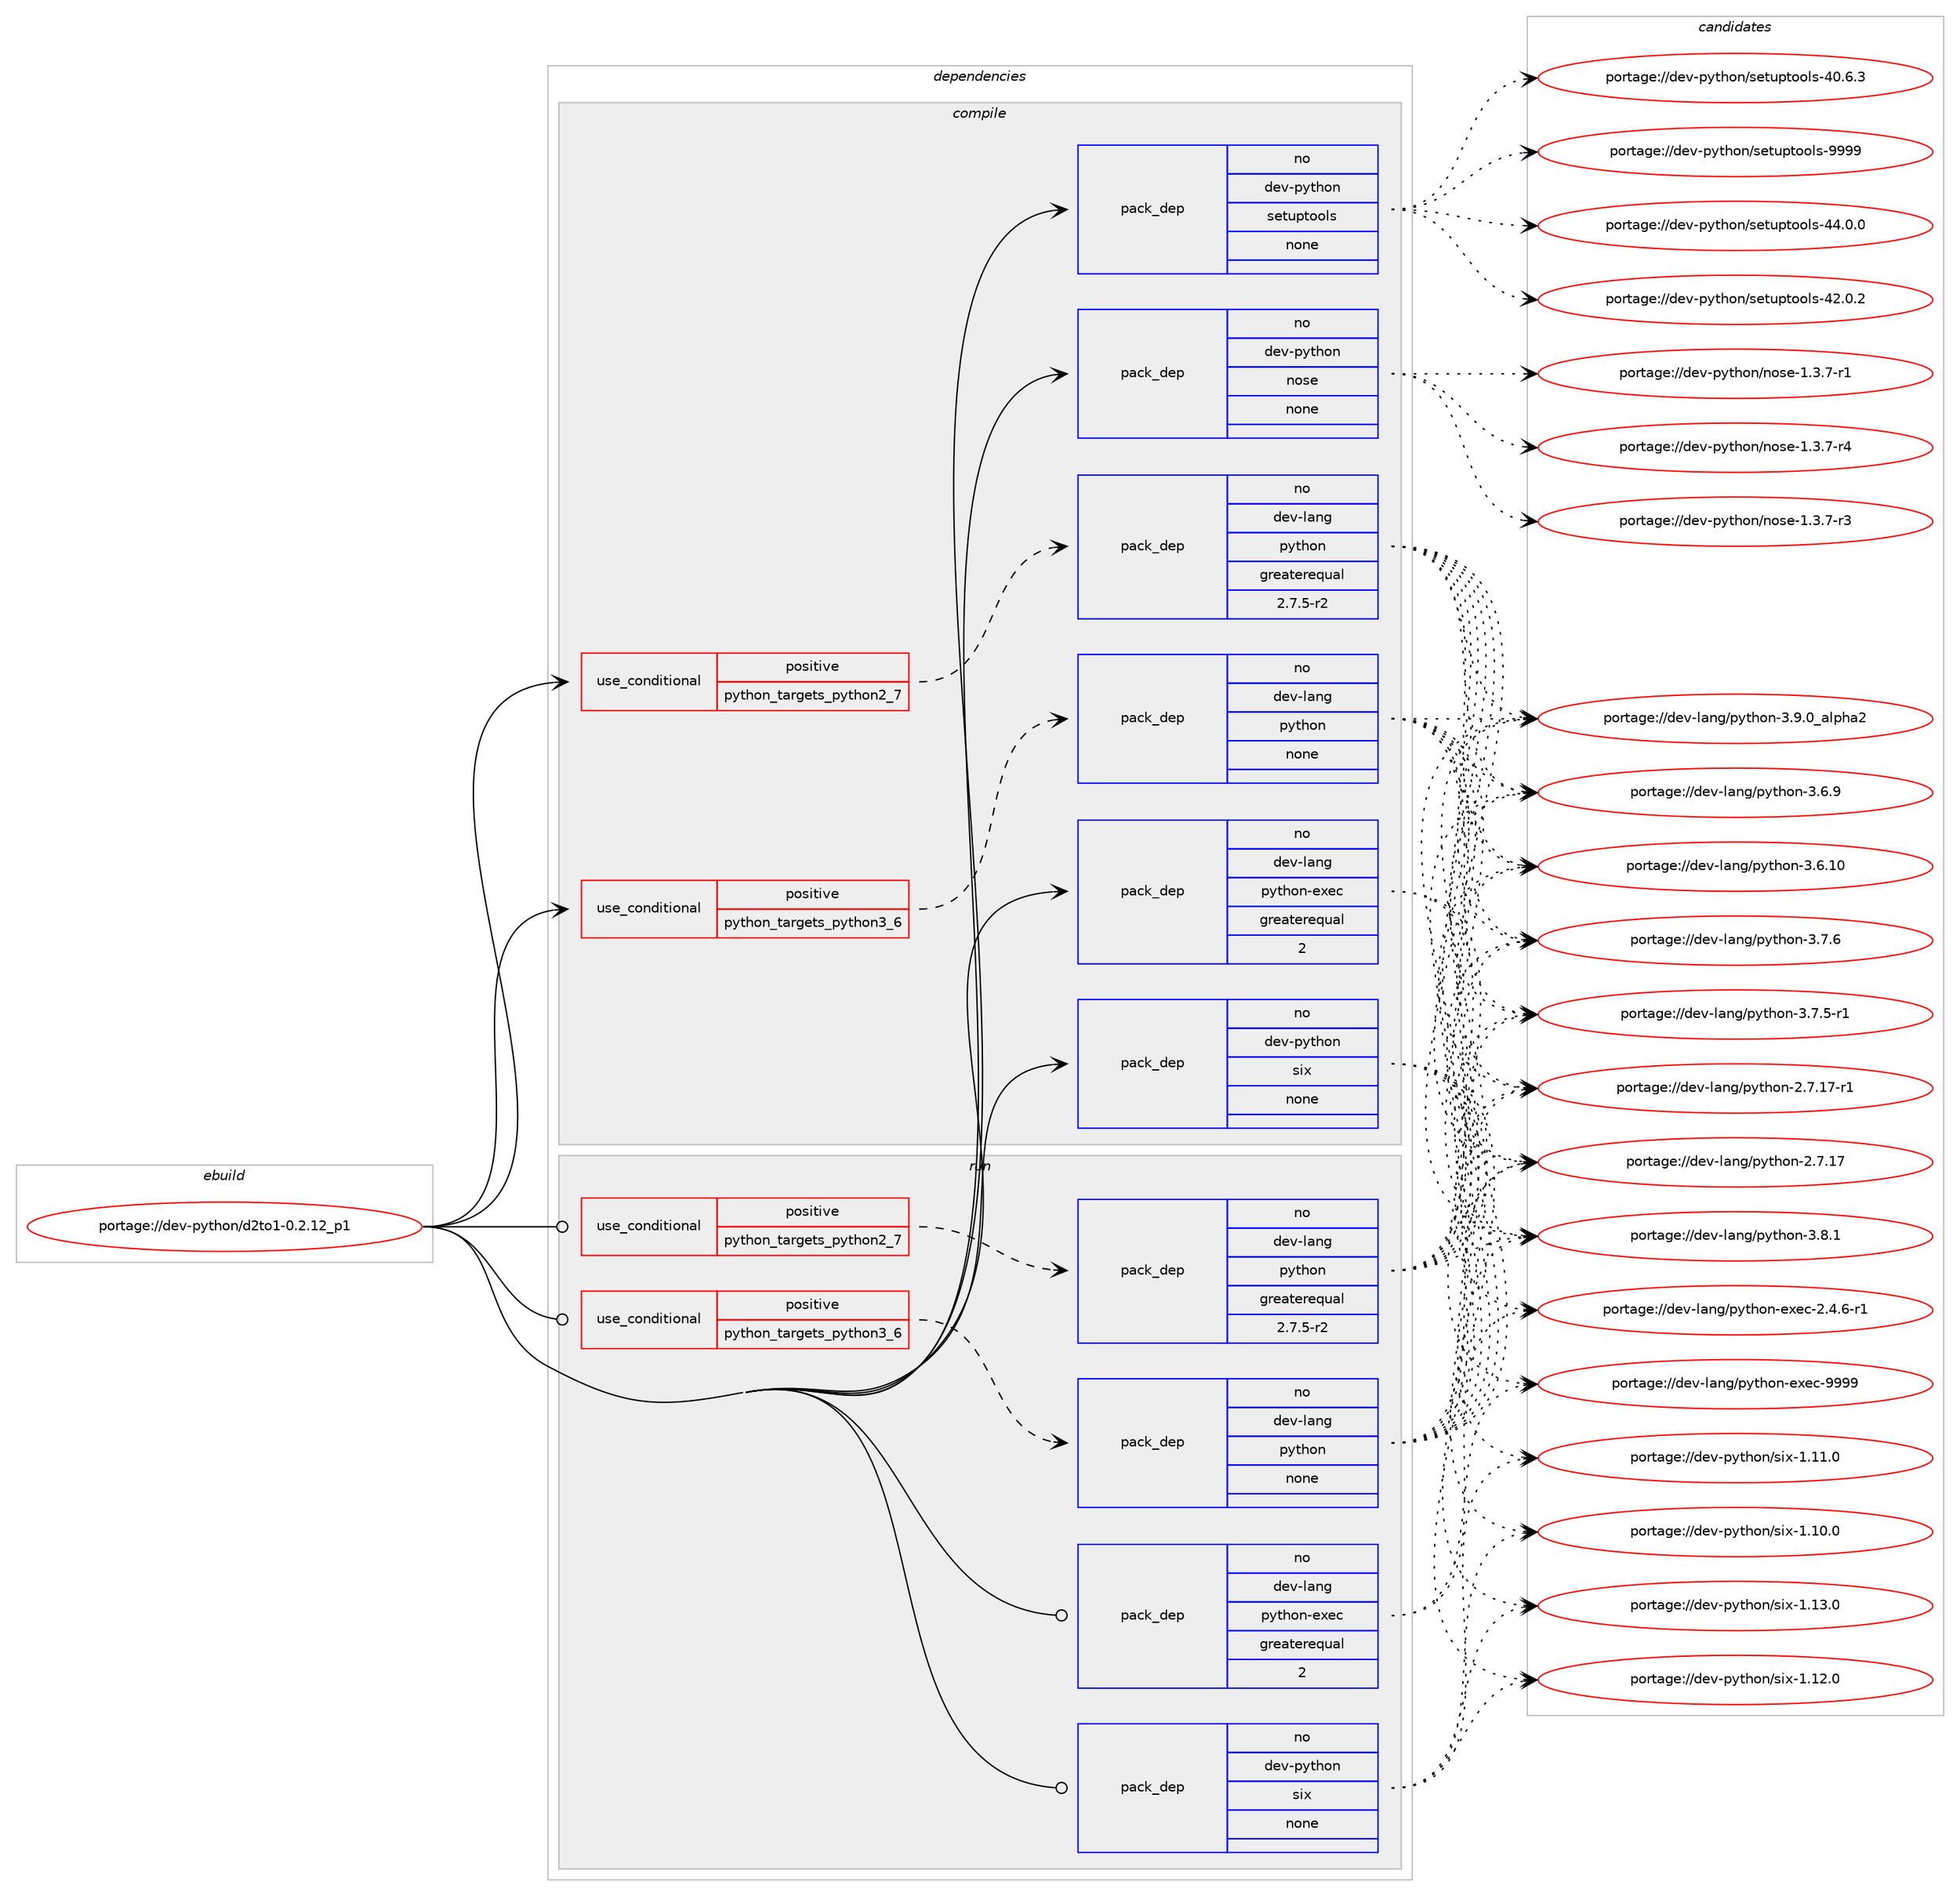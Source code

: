 digraph prolog {

# *************
# Graph options
# *************

newrank=true;
concentrate=true;
compound=true;
graph [rankdir=LR,fontname=Helvetica,fontsize=10,ranksep=1.5];#, ranksep=2.5, nodesep=0.2];
edge  [arrowhead=vee];
node  [fontname=Helvetica,fontsize=10];

# **********
# The ebuild
# **********

subgraph cluster_leftcol {
color=gray;
label=<<i>ebuild</i>>;
id [label="portage://dev-python/d2to1-0.2.12_p1", color=red, width=4, href="../dev-python/d2to1-0.2.12_p1.svg"];
}

# ****************
# The dependencies
# ****************

subgraph cluster_midcol {
color=gray;
label=<<i>dependencies</i>>;
subgraph cluster_compile {
fillcolor="#eeeeee";
style=filled;
label=<<i>compile</i>>;
subgraph cond117099 {
dependency465121 [label=<<TABLE BORDER="0" CELLBORDER="1" CELLSPACING="0" CELLPADDING="4"><TR><TD ROWSPAN="3" CELLPADDING="10">use_conditional</TD></TR><TR><TD>positive</TD></TR><TR><TD>python_targets_python2_7</TD></TR></TABLE>>, shape=none, color=red];
subgraph pack343028 {
dependency465122 [label=<<TABLE BORDER="0" CELLBORDER="1" CELLSPACING="0" CELLPADDING="4" WIDTH="220"><TR><TD ROWSPAN="6" CELLPADDING="30">pack_dep</TD></TR><TR><TD WIDTH="110">no</TD></TR><TR><TD>dev-lang</TD></TR><TR><TD>python</TD></TR><TR><TD>greaterequal</TD></TR><TR><TD>2.7.5-r2</TD></TR></TABLE>>, shape=none, color=blue];
}
dependency465121:e -> dependency465122:w [weight=20,style="dashed",arrowhead="vee"];
}
id:e -> dependency465121:w [weight=20,style="solid",arrowhead="vee"];
subgraph cond117100 {
dependency465123 [label=<<TABLE BORDER="0" CELLBORDER="1" CELLSPACING="0" CELLPADDING="4"><TR><TD ROWSPAN="3" CELLPADDING="10">use_conditional</TD></TR><TR><TD>positive</TD></TR><TR><TD>python_targets_python3_6</TD></TR></TABLE>>, shape=none, color=red];
subgraph pack343029 {
dependency465124 [label=<<TABLE BORDER="0" CELLBORDER="1" CELLSPACING="0" CELLPADDING="4" WIDTH="220"><TR><TD ROWSPAN="6" CELLPADDING="30">pack_dep</TD></TR><TR><TD WIDTH="110">no</TD></TR><TR><TD>dev-lang</TD></TR><TR><TD>python</TD></TR><TR><TD>none</TD></TR><TR><TD></TD></TR></TABLE>>, shape=none, color=blue];
}
dependency465123:e -> dependency465124:w [weight=20,style="dashed",arrowhead="vee"];
}
id:e -> dependency465123:w [weight=20,style="solid",arrowhead="vee"];
subgraph pack343030 {
dependency465125 [label=<<TABLE BORDER="0" CELLBORDER="1" CELLSPACING="0" CELLPADDING="4" WIDTH="220"><TR><TD ROWSPAN="6" CELLPADDING="30">pack_dep</TD></TR><TR><TD WIDTH="110">no</TD></TR><TR><TD>dev-lang</TD></TR><TR><TD>python-exec</TD></TR><TR><TD>greaterequal</TD></TR><TR><TD>2</TD></TR></TABLE>>, shape=none, color=blue];
}
id:e -> dependency465125:w [weight=20,style="solid",arrowhead="vee"];
subgraph pack343031 {
dependency465126 [label=<<TABLE BORDER="0" CELLBORDER="1" CELLSPACING="0" CELLPADDING="4" WIDTH="220"><TR><TD ROWSPAN="6" CELLPADDING="30">pack_dep</TD></TR><TR><TD WIDTH="110">no</TD></TR><TR><TD>dev-python</TD></TR><TR><TD>nose</TD></TR><TR><TD>none</TD></TR><TR><TD></TD></TR></TABLE>>, shape=none, color=blue];
}
id:e -> dependency465126:w [weight=20,style="solid",arrowhead="vee"];
subgraph pack343032 {
dependency465127 [label=<<TABLE BORDER="0" CELLBORDER="1" CELLSPACING="0" CELLPADDING="4" WIDTH="220"><TR><TD ROWSPAN="6" CELLPADDING="30">pack_dep</TD></TR><TR><TD WIDTH="110">no</TD></TR><TR><TD>dev-python</TD></TR><TR><TD>setuptools</TD></TR><TR><TD>none</TD></TR><TR><TD></TD></TR></TABLE>>, shape=none, color=blue];
}
id:e -> dependency465127:w [weight=20,style="solid",arrowhead="vee"];
subgraph pack343033 {
dependency465128 [label=<<TABLE BORDER="0" CELLBORDER="1" CELLSPACING="0" CELLPADDING="4" WIDTH="220"><TR><TD ROWSPAN="6" CELLPADDING="30">pack_dep</TD></TR><TR><TD WIDTH="110">no</TD></TR><TR><TD>dev-python</TD></TR><TR><TD>six</TD></TR><TR><TD>none</TD></TR><TR><TD></TD></TR></TABLE>>, shape=none, color=blue];
}
id:e -> dependency465128:w [weight=20,style="solid",arrowhead="vee"];
}
subgraph cluster_compileandrun {
fillcolor="#eeeeee";
style=filled;
label=<<i>compile and run</i>>;
}
subgraph cluster_run {
fillcolor="#eeeeee";
style=filled;
label=<<i>run</i>>;
subgraph cond117101 {
dependency465129 [label=<<TABLE BORDER="0" CELLBORDER="1" CELLSPACING="0" CELLPADDING="4"><TR><TD ROWSPAN="3" CELLPADDING="10">use_conditional</TD></TR><TR><TD>positive</TD></TR><TR><TD>python_targets_python2_7</TD></TR></TABLE>>, shape=none, color=red];
subgraph pack343034 {
dependency465130 [label=<<TABLE BORDER="0" CELLBORDER="1" CELLSPACING="0" CELLPADDING="4" WIDTH="220"><TR><TD ROWSPAN="6" CELLPADDING="30">pack_dep</TD></TR><TR><TD WIDTH="110">no</TD></TR><TR><TD>dev-lang</TD></TR><TR><TD>python</TD></TR><TR><TD>greaterequal</TD></TR><TR><TD>2.7.5-r2</TD></TR></TABLE>>, shape=none, color=blue];
}
dependency465129:e -> dependency465130:w [weight=20,style="dashed",arrowhead="vee"];
}
id:e -> dependency465129:w [weight=20,style="solid",arrowhead="odot"];
subgraph cond117102 {
dependency465131 [label=<<TABLE BORDER="0" CELLBORDER="1" CELLSPACING="0" CELLPADDING="4"><TR><TD ROWSPAN="3" CELLPADDING="10">use_conditional</TD></TR><TR><TD>positive</TD></TR><TR><TD>python_targets_python3_6</TD></TR></TABLE>>, shape=none, color=red];
subgraph pack343035 {
dependency465132 [label=<<TABLE BORDER="0" CELLBORDER="1" CELLSPACING="0" CELLPADDING="4" WIDTH="220"><TR><TD ROWSPAN="6" CELLPADDING="30">pack_dep</TD></TR><TR><TD WIDTH="110">no</TD></TR><TR><TD>dev-lang</TD></TR><TR><TD>python</TD></TR><TR><TD>none</TD></TR><TR><TD></TD></TR></TABLE>>, shape=none, color=blue];
}
dependency465131:e -> dependency465132:w [weight=20,style="dashed",arrowhead="vee"];
}
id:e -> dependency465131:w [weight=20,style="solid",arrowhead="odot"];
subgraph pack343036 {
dependency465133 [label=<<TABLE BORDER="0" CELLBORDER="1" CELLSPACING="0" CELLPADDING="4" WIDTH="220"><TR><TD ROWSPAN="6" CELLPADDING="30">pack_dep</TD></TR><TR><TD WIDTH="110">no</TD></TR><TR><TD>dev-lang</TD></TR><TR><TD>python-exec</TD></TR><TR><TD>greaterequal</TD></TR><TR><TD>2</TD></TR></TABLE>>, shape=none, color=blue];
}
id:e -> dependency465133:w [weight=20,style="solid",arrowhead="odot"];
subgraph pack343037 {
dependency465134 [label=<<TABLE BORDER="0" CELLBORDER="1" CELLSPACING="0" CELLPADDING="4" WIDTH="220"><TR><TD ROWSPAN="6" CELLPADDING="30">pack_dep</TD></TR><TR><TD WIDTH="110">no</TD></TR><TR><TD>dev-python</TD></TR><TR><TD>six</TD></TR><TR><TD>none</TD></TR><TR><TD></TD></TR></TABLE>>, shape=none, color=blue];
}
id:e -> dependency465134:w [weight=20,style="solid",arrowhead="odot"];
}
}

# **************
# The candidates
# **************

subgraph cluster_choices {
rank=same;
color=gray;
label=<<i>candidates</i>>;

subgraph choice343028 {
color=black;
nodesep=1;
choice10010111845108971101034711212111610411111045514657464895971081121049750 [label="portage://dev-lang/python-3.9.0_alpha2", color=red, width=4,href="../dev-lang/python-3.9.0_alpha2.svg"];
choice100101118451089711010347112121116104111110455146564649 [label="portage://dev-lang/python-3.8.1", color=red, width=4,href="../dev-lang/python-3.8.1.svg"];
choice100101118451089711010347112121116104111110455146554654 [label="portage://dev-lang/python-3.7.6", color=red, width=4,href="../dev-lang/python-3.7.6.svg"];
choice1001011184510897110103471121211161041111104551465546534511449 [label="portage://dev-lang/python-3.7.5-r1", color=red, width=4,href="../dev-lang/python-3.7.5-r1.svg"];
choice100101118451089711010347112121116104111110455146544657 [label="portage://dev-lang/python-3.6.9", color=red, width=4,href="../dev-lang/python-3.6.9.svg"];
choice10010111845108971101034711212111610411111045514654464948 [label="portage://dev-lang/python-3.6.10", color=red, width=4,href="../dev-lang/python-3.6.10.svg"];
choice100101118451089711010347112121116104111110455046554649554511449 [label="portage://dev-lang/python-2.7.17-r1", color=red, width=4,href="../dev-lang/python-2.7.17-r1.svg"];
choice10010111845108971101034711212111610411111045504655464955 [label="portage://dev-lang/python-2.7.17", color=red, width=4,href="../dev-lang/python-2.7.17.svg"];
dependency465122:e -> choice10010111845108971101034711212111610411111045514657464895971081121049750:w [style=dotted,weight="100"];
dependency465122:e -> choice100101118451089711010347112121116104111110455146564649:w [style=dotted,weight="100"];
dependency465122:e -> choice100101118451089711010347112121116104111110455146554654:w [style=dotted,weight="100"];
dependency465122:e -> choice1001011184510897110103471121211161041111104551465546534511449:w [style=dotted,weight="100"];
dependency465122:e -> choice100101118451089711010347112121116104111110455146544657:w [style=dotted,weight="100"];
dependency465122:e -> choice10010111845108971101034711212111610411111045514654464948:w [style=dotted,weight="100"];
dependency465122:e -> choice100101118451089711010347112121116104111110455046554649554511449:w [style=dotted,weight="100"];
dependency465122:e -> choice10010111845108971101034711212111610411111045504655464955:w [style=dotted,weight="100"];
}
subgraph choice343029 {
color=black;
nodesep=1;
choice10010111845108971101034711212111610411111045514657464895971081121049750 [label="portage://dev-lang/python-3.9.0_alpha2", color=red, width=4,href="../dev-lang/python-3.9.0_alpha2.svg"];
choice100101118451089711010347112121116104111110455146564649 [label="portage://dev-lang/python-3.8.1", color=red, width=4,href="../dev-lang/python-3.8.1.svg"];
choice100101118451089711010347112121116104111110455146554654 [label="portage://dev-lang/python-3.7.6", color=red, width=4,href="../dev-lang/python-3.7.6.svg"];
choice1001011184510897110103471121211161041111104551465546534511449 [label="portage://dev-lang/python-3.7.5-r1", color=red, width=4,href="../dev-lang/python-3.7.5-r1.svg"];
choice100101118451089711010347112121116104111110455146544657 [label="portage://dev-lang/python-3.6.9", color=red, width=4,href="../dev-lang/python-3.6.9.svg"];
choice10010111845108971101034711212111610411111045514654464948 [label="portage://dev-lang/python-3.6.10", color=red, width=4,href="../dev-lang/python-3.6.10.svg"];
choice100101118451089711010347112121116104111110455046554649554511449 [label="portage://dev-lang/python-2.7.17-r1", color=red, width=4,href="../dev-lang/python-2.7.17-r1.svg"];
choice10010111845108971101034711212111610411111045504655464955 [label="portage://dev-lang/python-2.7.17", color=red, width=4,href="../dev-lang/python-2.7.17.svg"];
dependency465124:e -> choice10010111845108971101034711212111610411111045514657464895971081121049750:w [style=dotted,weight="100"];
dependency465124:e -> choice100101118451089711010347112121116104111110455146564649:w [style=dotted,weight="100"];
dependency465124:e -> choice100101118451089711010347112121116104111110455146554654:w [style=dotted,weight="100"];
dependency465124:e -> choice1001011184510897110103471121211161041111104551465546534511449:w [style=dotted,weight="100"];
dependency465124:e -> choice100101118451089711010347112121116104111110455146544657:w [style=dotted,weight="100"];
dependency465124:e -> choice10010111845108971101034711212111610411111045514654464948:w [style=dotted,weight="100"];
dependency465124:e -> choice100101118451089711010347112121116104111110455046554649554511449:w [style=dotted,weight="100"];
dependency465124:e -> choice10010111845108971101034711212111610411111045504655464955:w [style=dotted,weight="100"];
}
subgraph choice343030 {
color=black;
nodesep=1;
choice10010111845108971101034711212111610411111045101120101994557575757 [label="portage://dev-lang/python-exec-9999", color=red, width=4,href="../dev-lang/python-exec-9999.svg"];
choice10010111845108971101034711212111610411111045101120101994550465246544511449 [label="portage://dev-lang/python-exec-2.4.6-r1", color=red, width=4,href="../dev-lang/python-exec-2.4.6-r1.svg"];
dependency465125:e -> choice10010111845108971101034711212111610411111045101120101994557575757:w [style=dotted,weight="100"];
dependency465125:e -> choice10010111845108971101034711212111610411111045101120101994550465246544511449:w [style=dotted,weight="100"];
}
subgraph choice343031 {
color=black;
nodesep=1;
choice10010111845112121116104111110471101111151014549465146554511452 [label="portage://dev-python/nose-1.3.7-r4", color=red, width=4,href="../dev-python/nose-1.3.7-r4.svg"];
choice10010111845112121116104111110471101111151014549465146554511451 [label="portage://dev-python/nose-1.3.7-r3", color=red, width=4,href="../dev-python/nose-1.3.7-r3.svg"];
choice10010111845112121116104111110471101111151014549465146554511449 [label="portage://dev-python/nose-1.3.7-r1", color=red, width=4,href="../dev-python/nose-1.3.7-r1.svg"];
dependency465126:e -> choice10010111845112121116104111110471101111151014549465146554511452:w [style=dotted,weight="100"];
dependency465126:e -> choice10010111845112121116104111110471101111151014549465146554511451:w [style=dotted,weight="100"];
dependency465126:e -> choice10010111845112121116104111110471101111151014549465146554511449:w [style=dotted,weight="100"];
}
subgraph choice343032 {
color=black;
nodesep=1;
choice10010111845112121116104111110471151011161171121161111111081154557575757 [label="portage://dev-python/setuptools-9999", color=red, width=4,href="../dev-python/setuptools-9999.svg"];
choice100101118451121211161041111104711510111611711211611111110811545525246484648 [label="portage://dev-python/setuptools-44.0.0", color=red, width=4,href="../dev-python/setuptools-44.0.0.svg"];
choice100101118451121211161041111104711510111611711211611111110811545525046484650 [label="portage://dev-python/setuptools-42.0.2", color=red, width=4,href="../dev-python/setuptools-42.0.2.svg"];
choice100101118451121211161041111104711510111611711211611111110811545524846544651 [label="portage://dev-python/setuptools-40.6.3", color=red, width=4,href="../dev-python/setuptools-40.6.3.svg"];
dependency465127:e -> choice10010111845112121116104111110471151011161171121161111111081154557575757:w [style=dotted,weight="100"];
dependency465127:e -> choice100101118451121211161041111104711510111611711211611111110811545525246484648:w [style=dotted,weight="100"];
dependency465127:e -> choice100101118451121211161041111104711510111611711211611111110811545525046484650:w [style=dotted,weight="100"];
dependency465127:e -> choice100101118451121211161041111104711510111611711211611111110811545524846544651:w [style=dotted,weight="100"];
}
subgraph choice343033 {
color=black;
nodesep=1;
choice100101118451121211161041111104711510512045494649514648 [label="portage://dev-python/six-1.13.0", color=red, width=4,href="../dev-python/six-1.13.0.svg"];
choice100101118451121211161041111104711510512045494649504648 [label="portage://dev-python/six-1.12.0", color=red, width=4,href="../dev-python/six-1.12.0.svg"];
choice100101118451121211161041111104711510512045494649494648 [label="portage://dev-python/six-1.11.0", color=red, width=4,href="../dev-python/six-1.11.0.svg"];
choice100101118451121211161041111104711510512045494649484648 [label="portage://dev-python/six-1.10.0", color=red, width=4,href="../dev-python/six-1.10.0.svg"];
dependency465128:e -> choice100101118451121211161041111104711510512045494649514648:w [style=dotted,weight="100"];
dependency465128:e -> choice100101118451121211161041111104711510512045494649504648:w [style=dotted,weight="100"];
dependency465128:e -> choice100101118451121211161041111104711510512045494649494648:w [style=dotted,weight="100"];
dependency465128:e -> choice100101118451121211161041111104711510512045494649484648:w [style=dotted,weight="100"];
}
subgraph choice343034 {
color=black;
nodesep=1;
choice10010111845108971101034711212111610411111045514657464895971081121049750 [label="portage://dev-lang/python-3.9.0_alpha2", color=red, width=4,href="../dev-lang/python-3.9.0_alpha2.svg"];
choice100101118451089711010347112121116104111110455146564649 [label="portage://dev-lang/python-3.8.1", color=red, width=4,href="../dev-lang/python-3.8.1.svg"];
choice100101118451089711010347112121116104111110455146554654 [label="portage://dev-lang/python-3.7.6", color=red, width=4,href="../dev-lang/python-3.7.6.svg"];
choice1001011184510897110103471121211161041111104551465546534511449 [label="portage://dev-lang/python-3.7.5-r1", color=red, width=4,href="../dev-lang/python-3.7.5-r1.svg"];
choice100101118451089711010347112121116104111110455146544657 [label="portage://dev-lang/python-3.6.9", color=red, width=4,href="../dev-lang/python-3.6.9.svg"];
choice10010111845108971101034711212111610411111045514654464948 [label="portage://dev-lang/python-3.6.10", color=red, width=4,href="../dev-lang/python-3.6.10.svg"];
choice100101118451089711010347112121116104111110455046554649554511449 [label="portage://dev-lang/python-2.7.17-r1", color=red, width=4,href="../dev-lang/python-2.7.17-r1.svg"];
choice10010111845108971101034711212111610411111045504655464955 [label="portage://dev-lang/python-2.7.17", color=red, width=4,href="../dev-lang/python-2.7.17.svg"];
dependency465130:e -> choice10010111845108971101034711212111610411111045514657464895971081121049750:w [style=dotted,weight="100"];
dependency465130:e -> choice100101118451089711010347112121116104111110455146564649:w [style=dotted,weight="100"];
dependency465130:e -> choice100101118451089711010347112121116104111110455146554654:w [style=dotted,weight="100"];
dependency465130:e -> choice1001011184510897110103471121211161041111104551465546534511449:w [style=dotted,weight="100"];
dependency465130:e -> choice100101118451089711010347112121116104111110455146544657:w [style=dotted,weight="100"];
dependency465130:e -> choice10010111845108971101034711212111610411111045514654464948:w [style=dotted,weight="100"];
dependency465130:e -> choice100101118451089711010347112121116104111110455046554649554511449:w [style=dotted,weight="100"];
dependency465130:e -> choice10010111845108971101034711212111610411111045504655464955:w [style=dotted,weight="100"];
}
subgraph choice343035 {
color=black;
nodesep=1;
choice10010111845108971101034711212111610411111045514657464895971081121049750 [label="portage://dev-lang/python-3.9.0_alpha2", color=red, width=4,href="../dev-lang/python-3.9.0_alpha2.svg"];
choice100101118451089711010347112121116104111110455146564649 [label="portage://dev-lang/python-3.8.1", color=red, width=4,href="../dev-lang/python-3.8.1.svg"];
choice100101118451089711010347112121116104111110455146554654 [label="portage://dev-lang/python-3.7.6", color=red, width=4,href="../dev-lang/python-3.7.6.svg"];
choice1001011184510897110103471121211161041111104551465546534511449 [label="portage://dev-lang/python-3.7.5-r1", color=red, width=4,href="../dev-lang/python-3.7.5-r1.svg"];
choice100101118451089711010347112121116104111110455146544657 [label="portage://dev-lang/python-3.6.9", color=red, width=4,href="../dev-lang/python-3.6.9.svg"];
choice10010111845108971101034711212111610411111045514654464948 [label="portage://dev-lang/python-3.6.10", color=red, width=4,href="../dev-lang/python-3.6.10.svg"];
choice100101118451089711010347112121116104111110455046554649554511449 [label="portage://dev-lang/python-2.7.17-r1", color=red, width=4,href="../dev-lang/python-2.7.17-r1.svg"];
choice10010111845108971101034711212111610411111045504655464955 [label="portage://dev-lang/python-2.7.17", color=red, width=4,href="../dev-lang/python-2.7.17.svg"];
dependency465132:e -> choice10010111845108971101034711212111610411111045514657464895971081121049750:w [style=dotted,weight="100"];
dependency465132:e -> choice100101118451089711010347112121116104111110455146564649:w [style=dotted,weight="100"];
dependency465132:e -> choice100101118451089711010347112121116104111110455146554654:w [style=dotted,weight="100"];
dependency465132:e -> choice1001011184510897110103471121211161041111104551465546534511449:w [style=dotted,weight="100"];
dependency465132:e -> choice100101118451089711010347112121116104111110455146544657:w [style=dotted,weight="100"];
dependency465132:e -> choice10010111845108971101034711212111610411111045514654464948:w [style=dotted,weight="100"];
dependency465132:e -> choice100101118451089711010347112121116104111110455046554649554511449:w [style=dotted,weight="100"];
dependency465132:e -> choice10010111845108971101034711212111610411111045504655464955:w [style=dotted,weight="100"];
}
subgraph choice343036 {
color=black;
nodesep=1;
choice10010111845108971101034711212111610411111045101120101994557575757 [label="portage://dev-lang/python-exec-9999", color=red, width=4,href="../dev-lang/python-exec-9999.svg"];
choice10010111845108971101034711212111610411111045101120101994550465246544511449 [label="portage://dev-lang/python-exec-2.4.6-r1", color=red, width=4,href="../dev-lang/python-exec-2.4.6-r1.svg"];
dependency465133:e -> choice10010111845108971101034711212111610411111045101120101994557575757:w [style=dotted,weight="100"];
dependency465133:e -> choice10010111845108971101034711212111610411111045101120101994550465246544511449:w [style=dotted,weight="100"];
}
subgraph choice343037 {
color=black;
nodesep=1;
choice100101118451121211161041111104711510512045494649514648 [label="portage://dev-python/six-1.13.0", color=red, width=4,href="../dev-python/six-1.13.0.svg"];
choice100101118451121211161041111104711510512045494649504648 [label="portage://dev-python/six-1.12.0", color=red, width=4,href="../dev-python/six-1.12.0.svg"];
choice100101118451121211161041111104711510512045494649494648 [label="portage://dev-python/six-1.11.0", color=red, width=4,href="../dev-python/six-1.11.0.svg"];
choice100101118451121211161041111104711510512045494649484648 [label="portage://dev-python/six-1.10.0", color=red, width=4,href="../dev-python/six-1.10.0.svg"];
dependency465134:e -> choice100101118451121211161041111104711510512045494649514648:w [style=dotted,weight="100"];
dependency465134:e -> choice100101118451121211161041111104711510512045494649504648:w [style=dotted,weight="100"];
dependency465134:e -> choice100101118451121211161041111104711510512045494649494648:w [style=dotted,weight="100"];
dependency465134:e -> choice100101118451121211161041111104711510512045494649484648:w [style=dotted,weight="100"];
}
}

}
